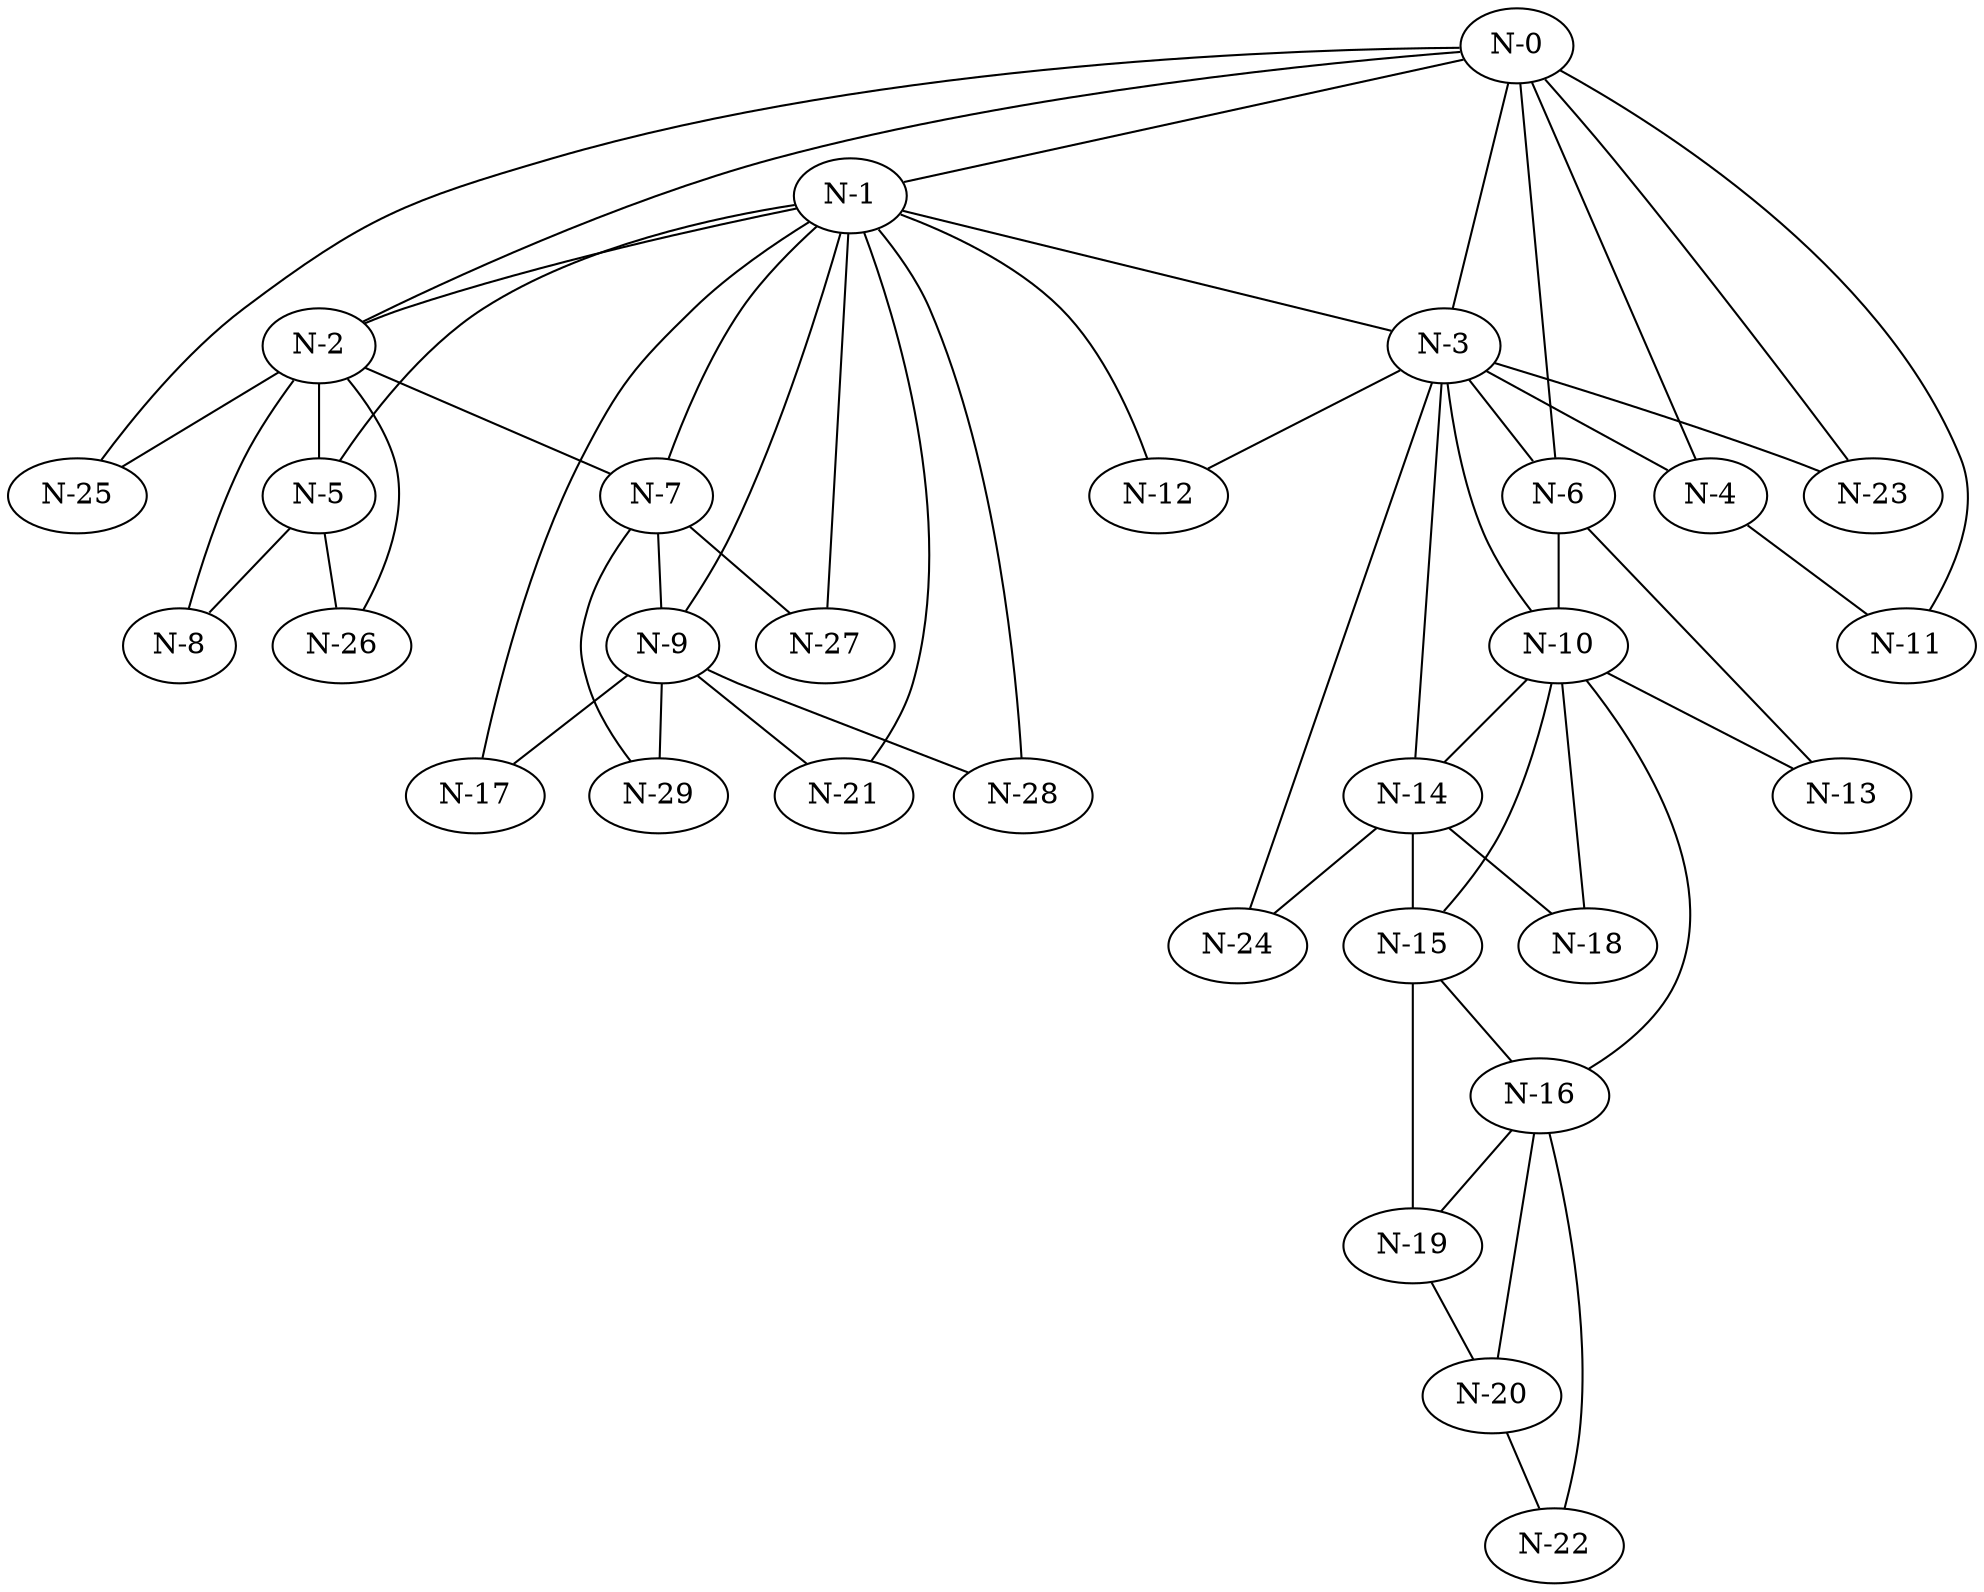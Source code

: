 graph G {
    "N-0";
    "N-1";
    "N-2";
    "N-3";
    "N-4";
    "N-5";
    "N-6";
    "N-7";
    "N-8";
    "N-9";
    "N-10";
    "N-11";
    "N-12";
    "N-13";
    "N-14";
    "N-15";
    "N-16";
    "N-17";
    "N-18";
    "N-19";
    "N-20";
    "N-21";
    "N-22";
    "N-23";
    "N-24";
    "N-25";
    "N-26";
    "N-27";
    "N-28";
    "N-29";
    "N-0" -- "N-1";
    "N-0" -- "N-2";
    "N-0" -- "N-3";
    "N-0" -- "N-4";
    "N-0" -- "N-6";
    "N-0" -- "N-11";
    "N-0" -- "N-23";
    "N-0" -- "N-25";
    "N-1" -- "N-2";
    "N-1" -- "N-3";
    "N-1" -- "N-5";
    "N-1" -- "N-7";
    "N-1" -- "N-9";
    "N-1" -- "N-12";
    "N-1" -- "N-17";
    "N-1" -- "N-21";
    "N-1" -- "N-27";
    "N-1" -- "N-28";
    "N-2" -- "N-5";
    "N-2" -- "N-7";
    "N-2" -- "N-8";
    "N-2" -- "N-25";
    "N-2" -- "N-26";
    "N-3" -- "N-4";
    "N-3" -- "N-6";
    "N-3" -- "N-10";
    "N-3" -- "N-12";
    "N-3" -- "N-14";
    "N-3" -- "N-23";
    "N-3" -- "N-24";
    "N-4" -- "N-11";
    "N-5" -- "N-8";
    "N-5" -- "N-26";
    "N-6" -- "N-10";
    "N-6" -- "N-13";
    "N-7" -- "N-9";
    "N-7" -- "N-27";
    "N-7" -- "N-29";
    "N-9" -- "N-17";
    "N-9" -- "N-21";
    "N-9" -- "N-28";
    "N-9" -- "N-29";
    "N-10" -- "N-13";
    "N-10" -- "N-14";
    "N-10" -- "N-15";
    "N-10" -- "N-16";
    "N-10" -- "N-18";
    "N-14" -- "N-15";
    "N-14" -- "N-18";
    "N-14" -- "N-24";
    "N-15" -- "N-16";
    "N-15" -- "N-19";
    "N-16" -- "N-19";
    "N-16" -- "N-20";
    "N-16" -- "N-22";
    "N-19" -- "N-20";
    "N-20" -- "N-22";
}
